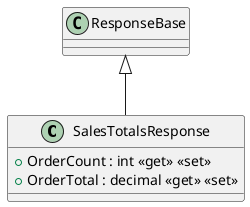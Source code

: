 @startuml
class SalesTotalsResponse {
    + OrderCount : int <<get>> <<set>>
    + OrderTotal : decimal <<get>> <<set>>
}
ResponseBase <|-- SalesTotalsResponse
@enduml

